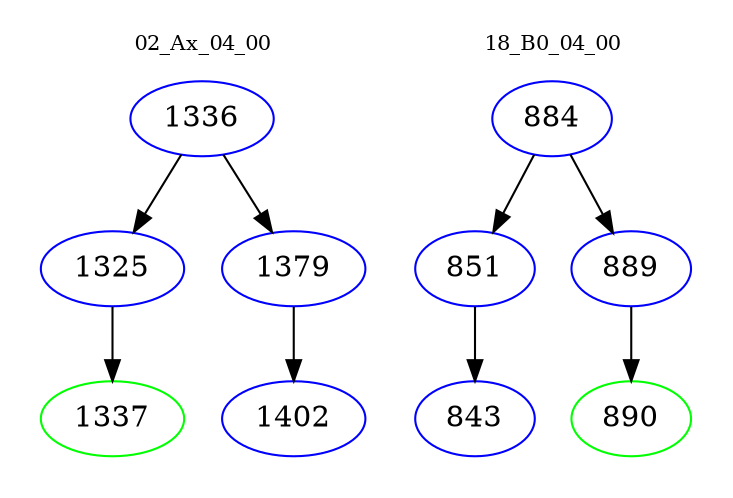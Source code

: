 digraph{
subgraph cluster_0 {
color = white
label = "02_Ax_04_00";
fontsize=10;
T0_1336 [label="1336", color="blue"]
T0_1336 -> T0_1325 [color="black"]
T0_1325 [label="1325", color="blue"]
T0_1325 -> T0_1337 [color="black"]
T0_1337 [label="1337", color="green"]
T0_1336 -> T0_1379 [color="black"]
T0_1379 [label="1379", color="blue"]
T0_1379 -> T0_1402 [color="black"]
T0_1402 [label="1402", color="blue"]
}
subgraph cluster_1 {
color = white
label = "18_B0_04_00";
fontsize=10;
T1_884 [label="884", color="blue"]
T1_884 -> T1_851 [color="black"]
T1_851 [label="851", color="blue"]
T1_851 -> T1_843 [color="black"]
T1_843 [label="843", color="blue"]
T1_884 -> T1_889 [color="black"]
T1_889 [label="889", color="blue"]
T1_889 -> T1_890 [color="black"]
T1_890 [label="890", color="green"]
}
}

